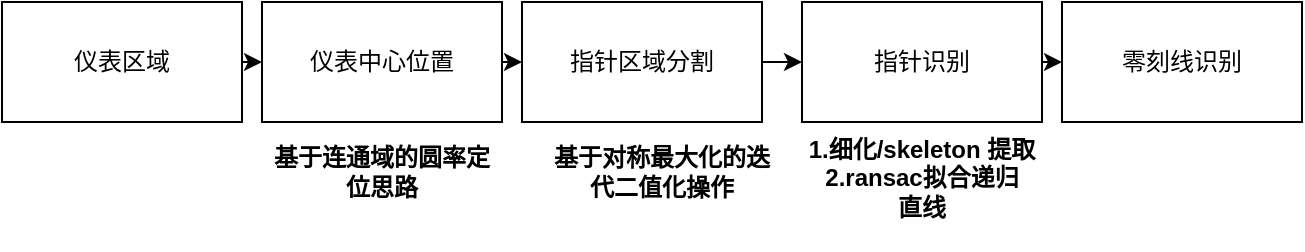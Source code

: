 <mxfile version="15.5.4" type="github">
  <diagram id="4dSIXxkFexYw1DjFxKig" name="Page-1">
    <mxGraphModel dx="981" dy="553" grid="1" gridSize="10" guides="1" tooltips="1" connect="1" arrows="1" fold="1" page="1" pageScale="1" pageWidth="827" pageHeight="1169" math="0" shadow="0">
      <root>
        <mxCell id="0" />
        <mxCell id="1" parent="0" />
        <mxCell id="CvQ9jGdUtymx2-pjMeEo-4" style="edgeStyle=orthogonalEdgeStyle;rounded=0;orthogonalLoop=1;jettySize=auto;html=1;exitX=1;exitY=0.5;exitDx=0;exitDy=0;entryX=0;entryY=0.5;entryDx=0;entryDy=0;" edge="1" parent="1" source="CvQ9jGdUtymx2-pjMeEo-1" target="CvQ9jGdUtymx2-pjMeEo-2">
          <mxGeometry relative="1" as="geometry" />
        </mxCell>
        <mxCell id="CvQ9jGdUtymx2-pjMeEo-1" value="仪表区域" style="rounded=0;whiteSpace=wrap;html=1;" vertex="1" parent="1">
          <mxGeometry x="10" y="100" width="120" height="60" as="geometry" />
        </mxCell>
        <mxCell id="CvQ9jGdUtymx2-pjMeEo-5" style="edgeStyle=orthogonalEdgeStyle;rounded=0;orthogonalLoop=1;jettySize=auto;html=1;exitX=1;exitY=0.5;exitDx=0;exitDy=0;entryX=0;entryY=0.5;entryDx=0;entryDy=0;" edge="1" parent="1" source="CvQ9jGdUtymx2-pjMeEo-2" target="CvQ9jGdUtymx2-pjMeEo-3">
          <mxGeometry relative="1" as="geometry" />
        </mxCell>
        <mxCell id="CvQ9jGdUtymx2-pjMeEo-2" value="仪表中心位置" style="rounded=0;whiteSpace=wrap;html=1;" vertex="1" parent="1">
          <mxGeometry x="140" y="100" width="120" height="60" as="geometry" />
        </mxCell>
        <mxCell id="CvQ9jGdUtymx2-pjMeEo-10" style="edgeStyle=orthogonalEdgeStyle;rounded=0;orthogonalLoop=1;jettySize=auto;html=1;exitX=1;exitY=0.5;exitDx=0;exitDy=0;entryX=0;entryY=0.5;entryDx=0;entryDy=0;" edge="1" parent="1" source="CvQ9jGdUtymx2-pjMeEo-3" target="CvQ9jGdUtymx2-pjMeEo-8">
          <mxGeometry relative="1" as="geometry" />
        </mxCell>
        <mxCell id="CvQ9jGdUtymx2-pjMeEo-3" value="指针区域分割" style="rounded=0;whiteSpace=wrap;html=1;" vertex="1" parent="1">
          <mxGeometry x="270" y="100" width="120" height="60" as="geometry" />
        </mxCell>
        <mxCell id="CvQ9jGdUtymx2-pjMeEo-6" value="&lt;b&gt;基于连通域的圆率定位思路&lt;/b&gt;" style="text;html=1;strokeColor=none;fillColor=none;align=center;verticalAlign=middle;whiteSpace=wrap;rounded=0;" vertex="1" parent="1">
          <mxGeometry x="140" y="170" width="120" height="30" as="geometry" />
        </mxCell>
        <mxCell id="CvQ9jGdUtymx2-pjMeEo-7" value="&lt;b&gt;基于对称最大化的迭代二值化操作&lt;br&gt;&lt;/b&gt;" style="text;html=1;strokeColor=none;fillColor=none;align=center;verticalAlign=middle;whiteSpace=wrap;rounded=0;" vertex="1" parent="1">
          <mxGeometry x="280" y="170" width="120" height="30" as="geometry" />
        </mxCell>
        <mxCell id="CvQ9jGdUtymx2-pjMeEo-13" style="edgeStyle=orthogonalEdgeStyle;rounded=0;orthogonalLoop=1;jettySize=auto;html=1;exitX=1;exitY=0.5;exitDx=0;exitDy=0;entryX=0;entryY=0.5;entryDx=0;entryDy=0;" edge="1" parent="1" source="CvQ9jGdUtymx2-pjMeEo-8" target="CvQ9jGdUtymx2-pjMeEo-12">
          <mxGeometry relative="1" as="geometry" />
        </mxCell>
        <mxCell id="CvQ9jGdUtymx2-pjMeEo-8" value="指针识别" style="rounded=0;whiteSpace=wrap;html=1;" vertex="1" parent="1">
          <mxGeometry x="410" y="100" width="120" height="60" as="geometry" />
        </mxCell>
        <mxCell id="CvQ9jGdUtymx2-pjMeEo-11" value="&lt;b&gt;1.细化/skeleton 提取&lt;br&gt;2.ransac拟合递归&lt;br&gt;直线&lt;br&gt;&lt;br&gt;&lt;/b&gt;" style="text;html=1;strokeColor=none;fillColor=none;align=center;verticalAlign=middle;whiteSpace=wrap;rounded=0;" vertex="1" parent="1">
          <mxGeometry x="410" y="180" width="120" height="30" as="geometry" />
        </mxCell>
        <mxCell id="CvQ9jGdUtymx2-pjMeEo-12" value="零刻线识别" style="rounded=0;whiteSpace=wrap;html=1;" vertex="1" parent="1">
          <mxGeometry x="540" y="100" width="120" height="60" as="geometry" />
        </mxCell>
      </root>
    </mxGraphModel>
  </diagram>
</mxfile>
